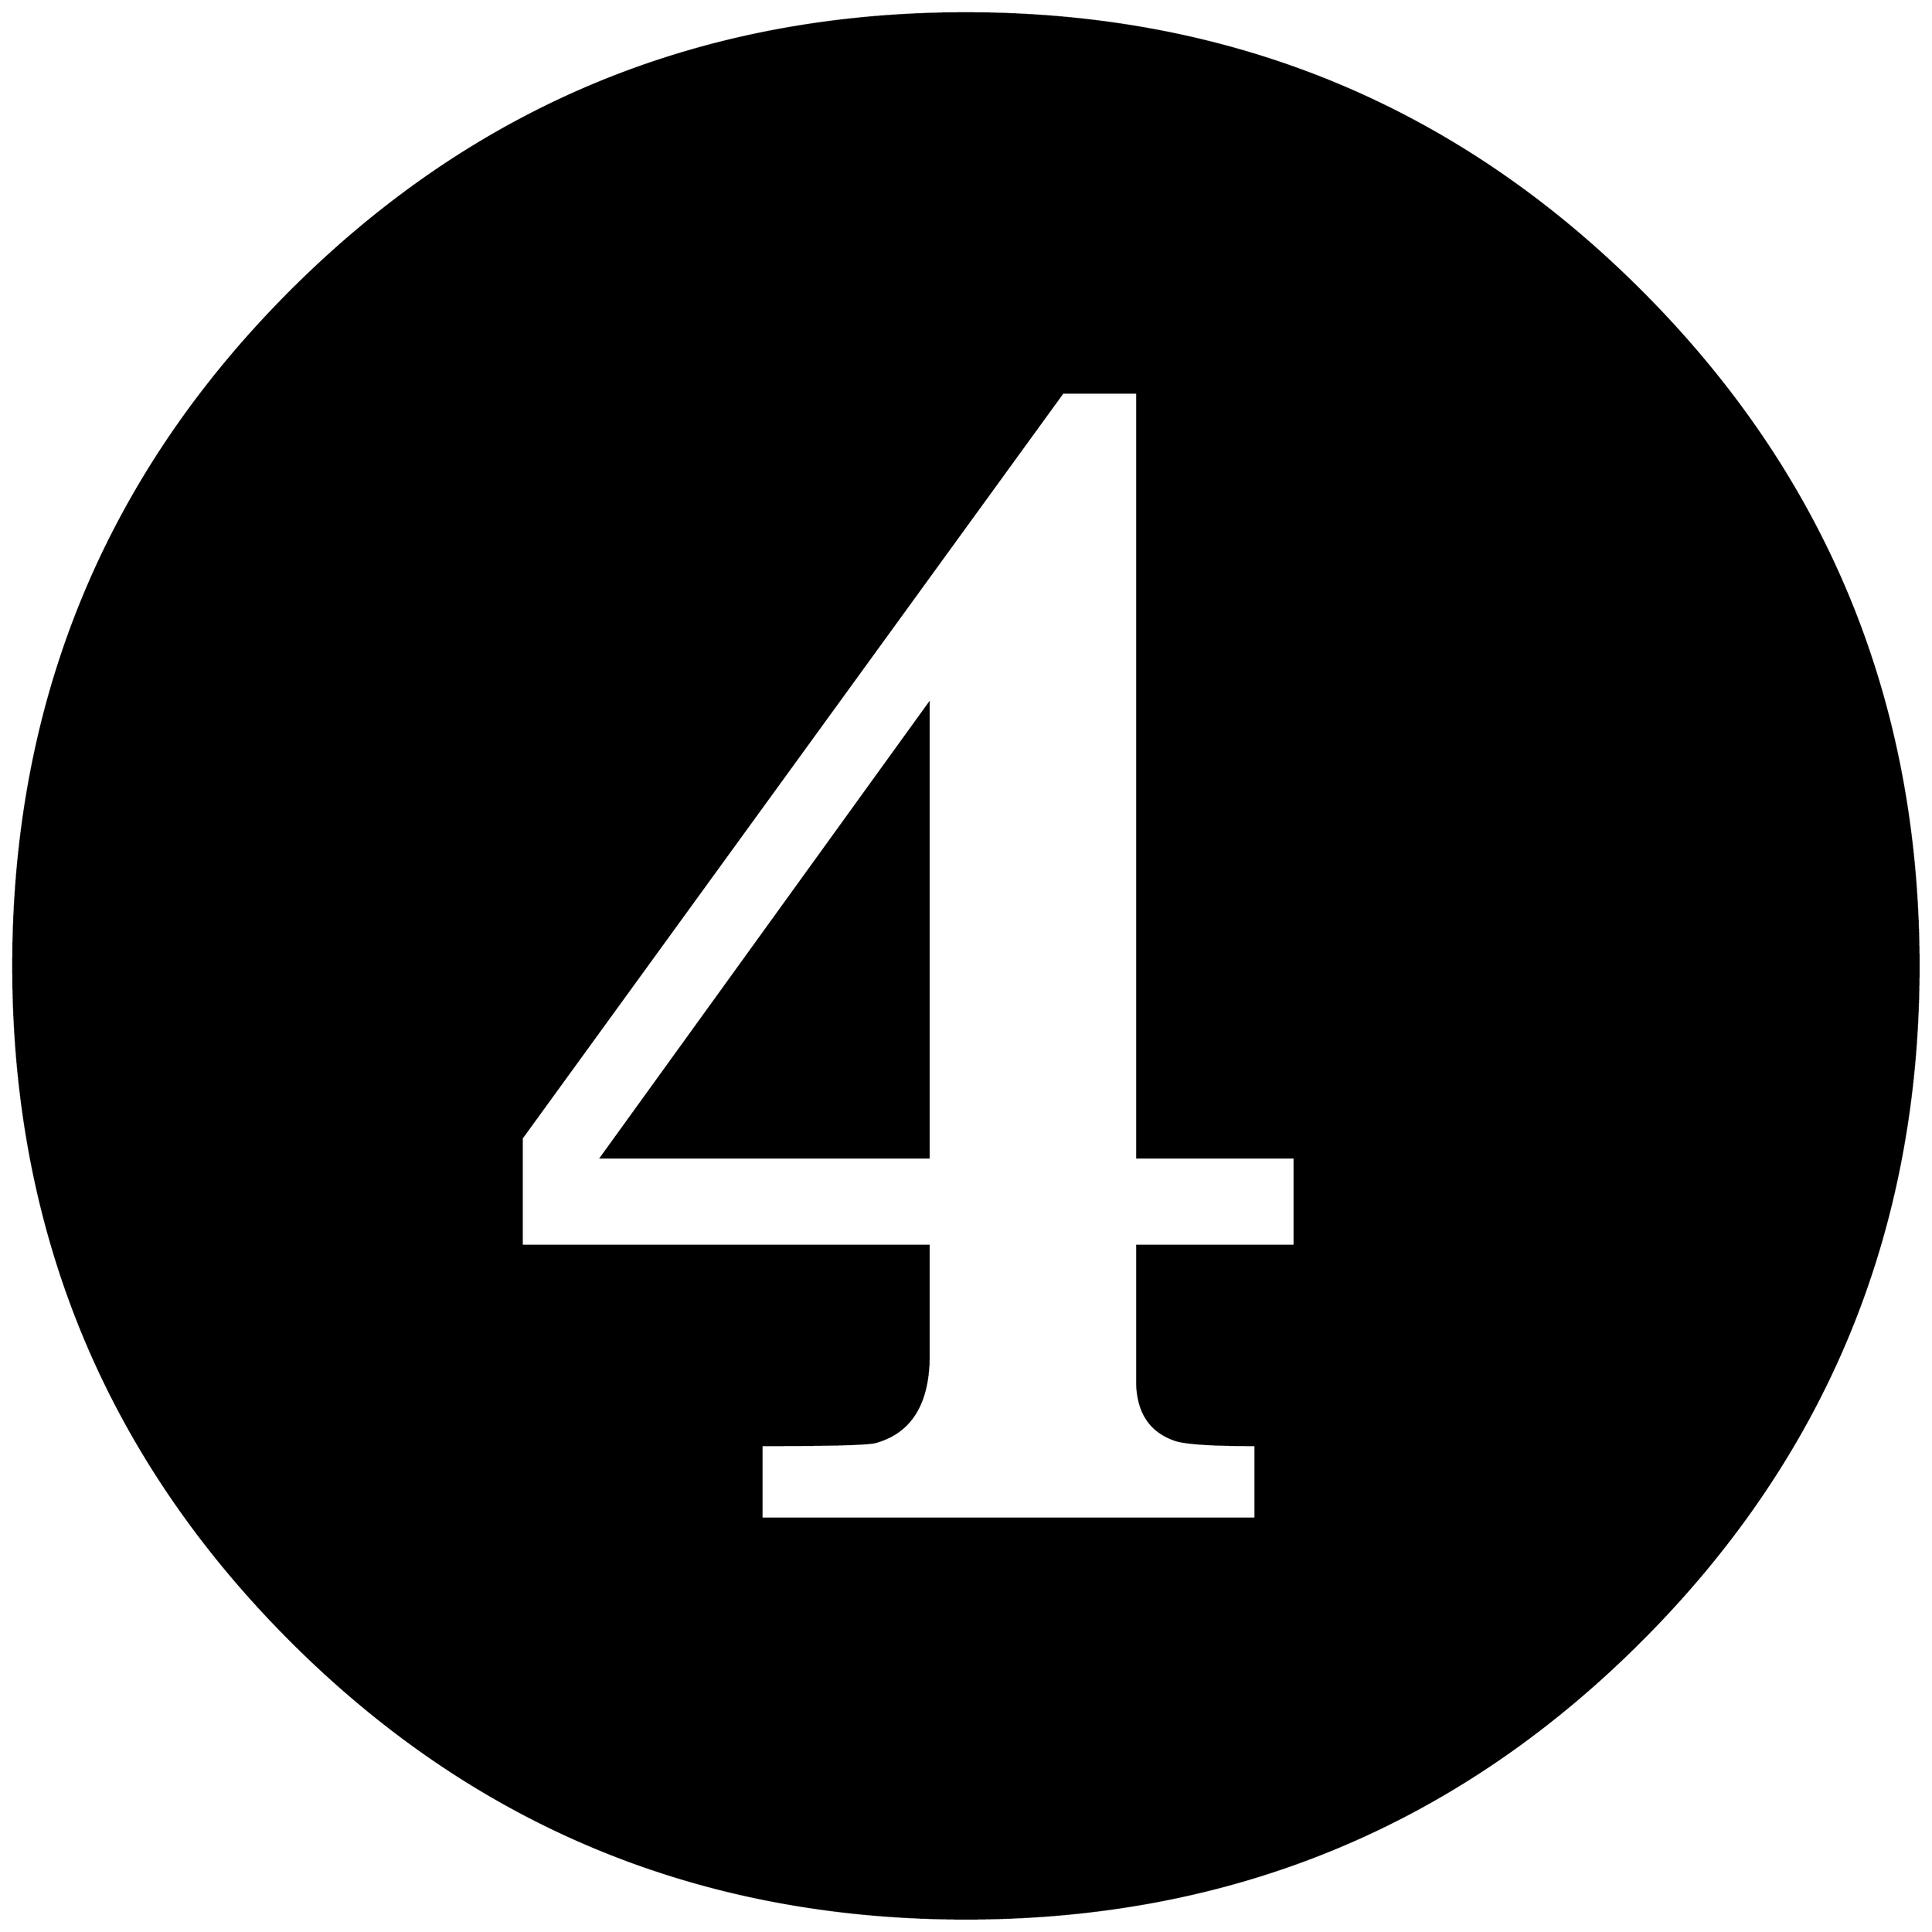 


\begin{tikzpicture}[y=0.80pt, x=0.80pt, yscale=-1.0, xscale=1.0, inner sep=0pt, outer sep=0pt]
\begin{scope}[shift={(100.0,1706.0)},nonzero rule]
  \path[draw=.,fill=.,line width=1.600pt] (1998.0,-582.0) ..
    controls (1998.0,-311.333) and (1903.333,-81.333) ..
    (1714.0,108.0) .. controls (1524.667,297.333) and (1294.667,392.0)
    .. (1024.0,392.0) .. controls (753.333,392.0) and
    (523.333,297.333) .. (334.0,108.0) .. controls (144.667,-81.333) and
    (50.0,-311.333) .. (50.0,-582.0) .. controls (50.0,-852.667) and
    (144.667,-1082.667) .. (334.0,-1272.0) .. controls
    (523.333,-1461.333) and (753.333,-1556.0) .. (1024.0,-1556.0) ..
    controls (1294.667,-1556.0) and (1524.667,-1461.333) ..
    (1714.0,-1272.0) .. controls (1903.333,-1082.667) and
    (1998.0,-852.667) .. (1998.0,-582.0) -- cycle(1360.0,-296.0)
    -- (1360.0,-386.0) -- (1199.0,-386.0) -- (1199.0,-1168.0) --
    (1123.0,-1168.0) -- (570.0,-406.0) -- (570.0,-296.0) --
    (986.0,-296.0) -- (986.0,-184.0) .. controls (986.0,-134.667)
    and (967.667,-105.0) .. (931.0,-95.0) .. controls
    (922.333,-93.0) and (883.667,-92.0) .. (815.0,-92.0) --
    (815.0,-17.0) -- (1320.0,-17.0) -- (1320.0,-92.0) ..
    controls (1277.333,-92.0) and (1250.333,-93.667) .. (1239.0,-97.0)
    .. controls (1212.333,-105.667) and (1199.0,-126.0) ..
    (1199.0,-158.0) -- (1199.0,-296.0) -- (1360.0,-296.0) --
    cycle(986.0,-386.0) -- (651.0,-386.0) -- (986.0,-850.0) --
    (986.0,-386.0) -- cycle;
\end{scope}

\end{tikzpicture}

